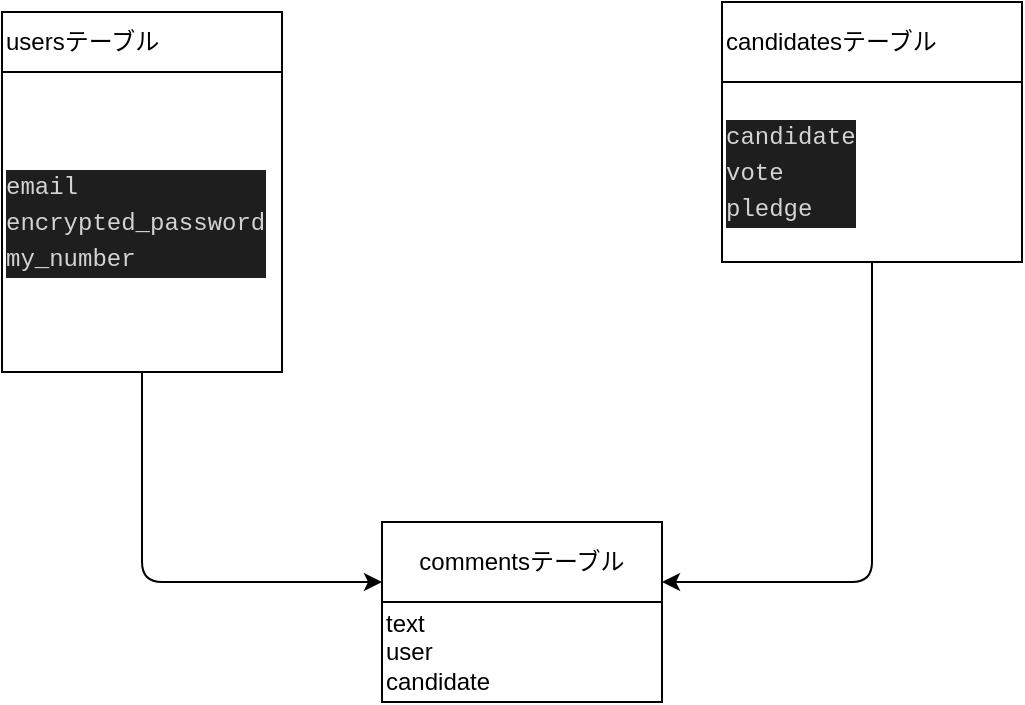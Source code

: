 <mxfile>
    <diagram id="TC_YuLdU10kEA_J6kzGV" name="ページ1">
        <mxGraphModel dx="646" dy="680" grid="1" gridSize="10" guides="1" tooltips="1" connect="1" arrows="1" fold="1" page="1" pageScale="1" pageWidth="827" pageHeight="1169" math="0" shadow="0">
            <root>
                <mxCell id="0"/>
                <mxCell id="1" parent="0"/>
                <object label="usersテーブル" id="2">
                    <mxCell style="rounded=0;whiteSpace=wrap;html=1;align=left;" vertex="1" parent="1">
                        <mxGeometry x="70" y="65" width="140" height="30" as="geometry"/>
                    </mxCell>
                </object>
                <mxCell id="9" style="edgeStyle=none;html=1;entryX=0;entryY=0.75;entryDx=0;entryDy=0;" edge="1" parent="1" source="4" target="7">
                    <mxGeometry relative="1" as="geometry">
                        <Array as="points">
                            <mxPoint x="140" y="350"/>
                        </Array>
                    </mxGeometry>
                </mxCell>
                <mxCell id="4" value="&lt;div style=&quot;color: rgb(212 , 212 , 212) ; background-color: rgb(30 , 30 , 30) ; font-family: &amp;#34;menlo&amp;#34; , &amp;#34;monaco&amp;#34; , &amp;#34;courier new&amp;#34; , monospace ; line-height: 18px&quot;&gt;&lt;div style=&quot;font-family: &amp;#34;menlo&amp;#34; , &amp;#34;monaco&amp;#34; , &amp;#34;courier new&amp;#34; , monospace ; line-height: 18px&quot;&gt;email&lt;/div&gt;&lt;div style=&quot;font-family: &amp;#34;menlo&amp;#34; , &amp;#34;monaco&amp;#34; , &amp;#34;courier new&amp;#34; , monospace ; line-height: 18px&quot;&gt;&lt;div style=&quot;font-family: &amp;#34;menlo&amp;#34; , &amp;#34;monaco&amp;#34; , &amp;#34;courier new&amp;#34; , monospace ; line-height: 18px&quot;&gt;encrypted_password&lt;/div&gt;&lt;div style=&quot;font-family: &amp;#34;menlo&amp;#34; , &amp;#34;monaco&amp;#34; , &amp;#34;courier new&amp;#34; , monospace ; line-height: 18px&quot;&gt;&lt;div style=&quot;font-family: &amp;#34;menlo&amp;#34; , &amp;#34;monaco&amp;#34; , &amp;#34;courier new&amp;#34; , monospace ; line-height: 18px&quot;&gt;my_number&lt;/div&gt;&lt;/div&gt;&lt;/div&gt;&lt;/div&gt;" style="rounded=0;whiteSpace=wrap;html=1;align=left;" vertex="1" parent="1">
                    <mxGeometry x="70" y="95" width="140" height="150" as="geometry"/>
                </mxCell>
                <object label="candidatesテーブル" id="5">
                    <mxCell style="rounded=0;whiteSpace=wrap;html=1;align=left;" vertex="1" parent="1">
                        <mxGeometry x="430" y="60" width="150" height="40" as="geometry"/>
                    </mxCell>
                </object>
                <mxCell id="10" style="edgeStyle=none;html=1;entryX=1;entryY=0.75;entryDx=0;entryDy=0;" edge="1" parent="1" source="6" target="7">
                    <mxGeometry relative="1" as="geometry">
                        <Array as="points">
                            <mxPoint x="505" y="350"/>
                        </Array>
                    </mxGeometry>
                </mxCell>
                <object label="&lt;div style=&quot;color: rgb(212 , 212 , 212) ; background-color: rgb(30 , 30 , 30) ; font-family: &amp;#34;menlo&amp;#34; , &amp;#34;monaco&amp;#34; , &amp;#34;courier new&amp;#34; , monospace ; line-height: 18px&quot;&gt;&lt;div style=&quot;font-family: &amp;#34;menlo&amp;#34; , &amp;#34;monaco&amp;#34; , &amp;#34;courier new&amp;#34; , monospace ; line-height: 18px&quot;&gt;candidate&lt;/div&gt;&lt;div style=&quot;font-family: &amp;#34;menlo&amp;#34; , &amp;#34;monaco&amp;#34; , &amp;#34;courier new&amp;#34; , monospace ; line-height: 18px&quot;&gt;&lt;div style=&quot;font-family: &amp;#34;menlo&amp;#34; , &amp;#34;monaco&amp;#34; , &amp;#34;courier new&amp;#34; , monospace ; line-height: 18px&quot;&gt;vote&lt;/div&gt;&lt;div style=&quot;font-family: &amp;#34;menlo&amp;#34; , &amp;#34;monaco&amp;#34; , &amp;#34;courier new&amp;#34; , monospace ; line-height: 18px&quot;&gt;&lt;div style=&quot;line-height: 18px&quot;&gt;pledge&lt;/div&gt;&lt;/div&gt;&lt;/div&gt;&lt;/div&gt;" id="6">
                    <mxCell style="rounded=0;whiteSpace=wrap;html=1;align=left;" vertex="1" parent="1">
                        <mxGeometry x="430" y="100" width="150" height="90" as="geometry"/>
                    </mxCell>
                </object>
                <object label="commentsテーブル" id="7">
                    <mxCell style="rounded=0;whiteSpace=wrap;html=1;" vertex="1" parent="1">
                        <mxGeometry x="260" y="320" width="140" height="40" as="geometry"/>
                    </mxCell>
                </object>
                <object label="text&lt;br&gt;user&lt;br&gt;&lt;div&gt;candidate&lt;/div&gt;" id="8">
                    <mxCell style="rounded=0;whiteSpace=wrap;html=1;align=left;" vertex="1" parent="1">
                        <mxGeometry x="260" y="360" width="140" height="50" as="geometry"/>
                    </mxCell>
                </object>
            </root>
        </mxGraphModel>
    </diagram>
</mxfile>